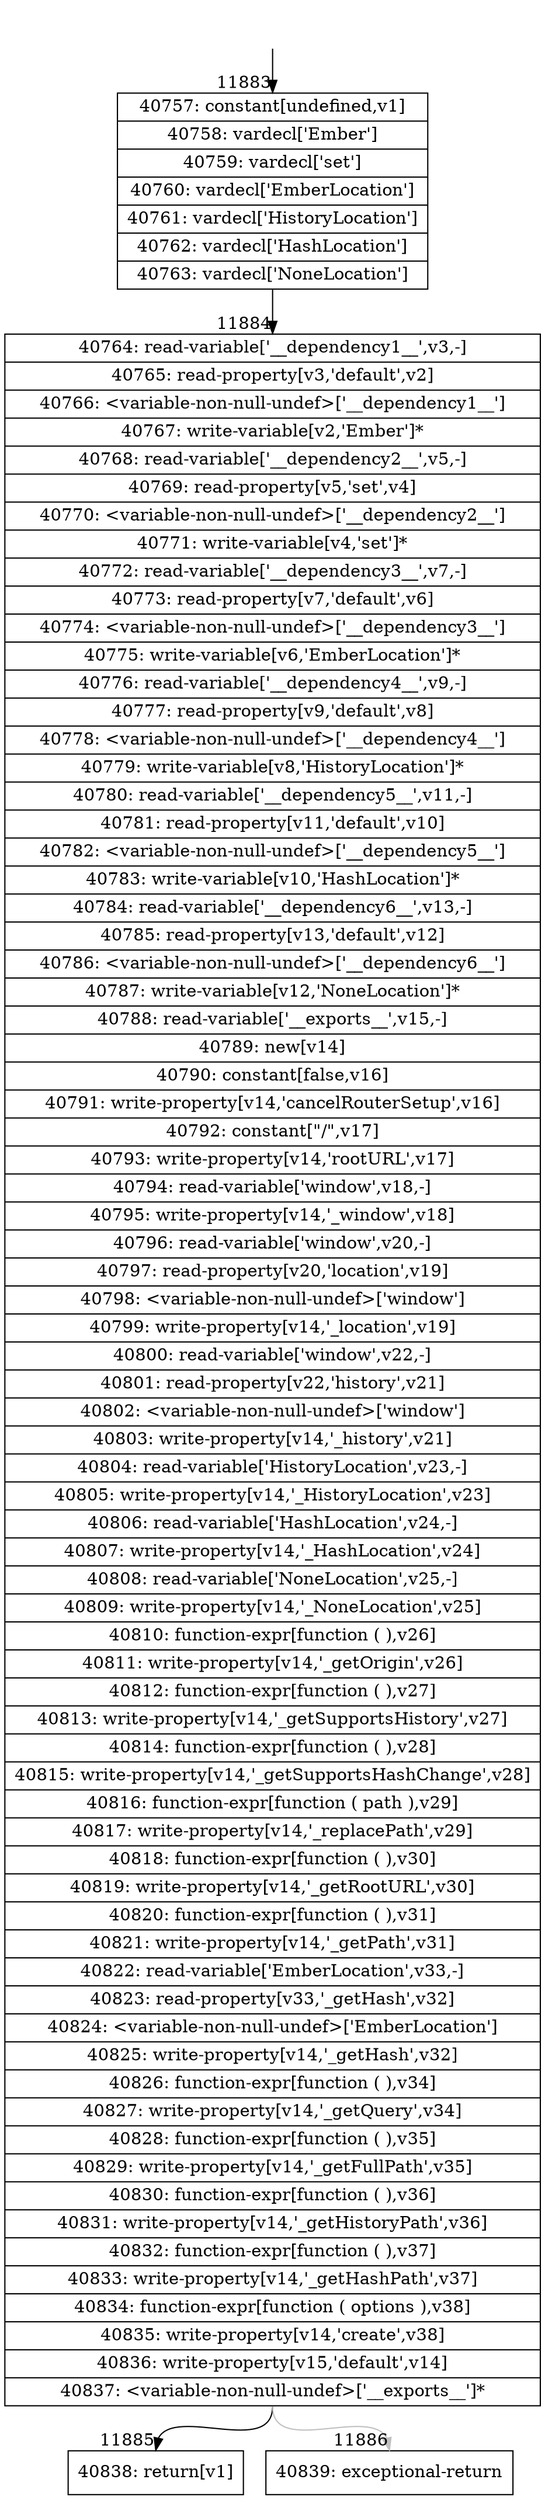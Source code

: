 digraph {
rankdir="TD"
BB_entry964[shape=none,label=""];
BB_entry964 -> BB11883 [tailport=s, headport=n, headlabel="    11883"]
BB11883 [shape=record label="{40757: constant[undefined,v1]|40758: vardecl['Ember']|40759: vardecl['set']|40760: vardecl['EmberLocation']|40761: vardecl['HistoryLocation']|40762: vardecl['HashLocation']|40763: vardecl['NoneLocation']}" ] 
BB11883 -> BB11884 [tailport=s, headport=n, headlabel="      11884"]
BB11884 [shape=record label="{40764: read-variable['__dependency1__',v3,-]|40765: read-property[v3,'default',v2]|40766: \<variable-non-null-undef\>['__dependency1__']|40767: write-variable[v2,'Ember']*|40768: read-variable['__dependency2__',v5,-]|40769: read-property[v5,'set',v4]|40770: \<variable-non-null-undef\>['__dependency2__']|40771: write-variable[v4,'set']*|40772: read-variable['__dependency3__',v7,-]|40773: read-property[v7,'default',v6]|40774: \<variable-non-null-undef\>['__dependency3__']|40775: write-variable[v6,'EmberLocation']*|40776: read-variable['__dependency4__',v9,-]|40777: read-property[v9,'default',v8]|40778: \<variable-non-null-undef\>['__dependency4__']|40779: write-variable[v8,'HistoryLocation']*|40780: read-variable['__dependency5__',v11,-]|40781: read-property[v11,'default',v10]|40782: \<variable-non-null-undef\>['__dependency5__']|40783: write-variable[v10,'HashLocation']*|40784: read-variable['__dependency6__',v13,-]|40785: read-property[v13,'default',v12]|40786: \<variable-non-null-undef\>['__dependency6__']|40787: write-variable[v12,'NoneLocation']*|40788: read-variable['__exports__',v15,-]|40789: new[v14]|40790: constant[false,v16]|40791: write-property[v14,'cancelRouterSetup',v16]|40792: constant[\"/\",v17]|40793: write-property[v14,'rootURL',v17]|40794: read-variable['window',v18,-]|40795: write-property[v14,'_window',v18]|40796: read-variable['window',v20,-]|40797: read-property[v20,'location',v19]|40798: \<variable-non-null-undef\>['window']|40799: write-property[v14,'_location',v19]|40800: read-variable['window',v22,-]|40801: read-property[v22,'history',v21]|40802: \<variable-non-null-undef\>['window']|40803: write-property[v14,'_history',v21]|40804: read-variable['HistoryLocation',v23,-]|40805: write-property[v14,'_HistoryLocation',v23]|40806: read-variable['HashLocation',v24,-]|40807: write-property[v14,'_HashLocation',v24]|40808: read-variable['NoneLocation',v25,-]|40809: write-property[v14,'_NoneLocation',v25]|40810: function-expr[function ( ),v26]|40811: write-property[v14,'_getOrigin',v26]|40812: function-expr[function ( ),v27]|40813: write-property[v14,'_getSupportsHistory',v27]|40814: function-expr[function ( ),v28]|40815: write-property[v14,'_getSupportsHashChange',v28]|40816: function-expr[function ( path ),v29]|40817: write-property[v14,'_replacePath',v29]|40818: function-expr[function ( ),v30]|40819: write-property[v14,'_getRootURL',v30]|40820: function-expr[function ( ),v31]|40821: write-property[v14,'_getPath',v31]|40822: read-variable['EmberLocation',v33,-]|40823: read-property[v33,'_getHash',v32]|40824: \<variable-non-null-undef\>['EmberLocation']|40825: write-property[v14,'_getHash',v32]|40826: function-expr[function ( ),v34]|40827: write-property[v14,'_getQuery',v34]|40828: function-expr[function ( ),v35]|40829: write-property[v14,'_getFullPath',v35]|40830: function-expr[function ( ),v36]|40831: write-property[v14,'_getHistoryPath',v36]|40832: function-expr[function ( ),v37]|40833: write-property[v14,'_getHashPath',v37]|40834: function-expr[function ( options ),v38]|40835: write-property[v14,'create',v38]|40836: write-property[v15,'default',v14]|40837: \<variable-non-null-undef\>['__exports__']*}" ] 
BB11884 -> BB11885 [tailport=s, headport=n, headlabel="      11885"]
BB11884 -> BB11886 [tailport=s, headport=n, color=gray, headlabel="      11886"]
BB11885 [shape=record label="{40838: return[v1]}" ] 
BB11886 [shape=record label="{40839: exceptional-return}" ] 
//#$~ 21914
}
